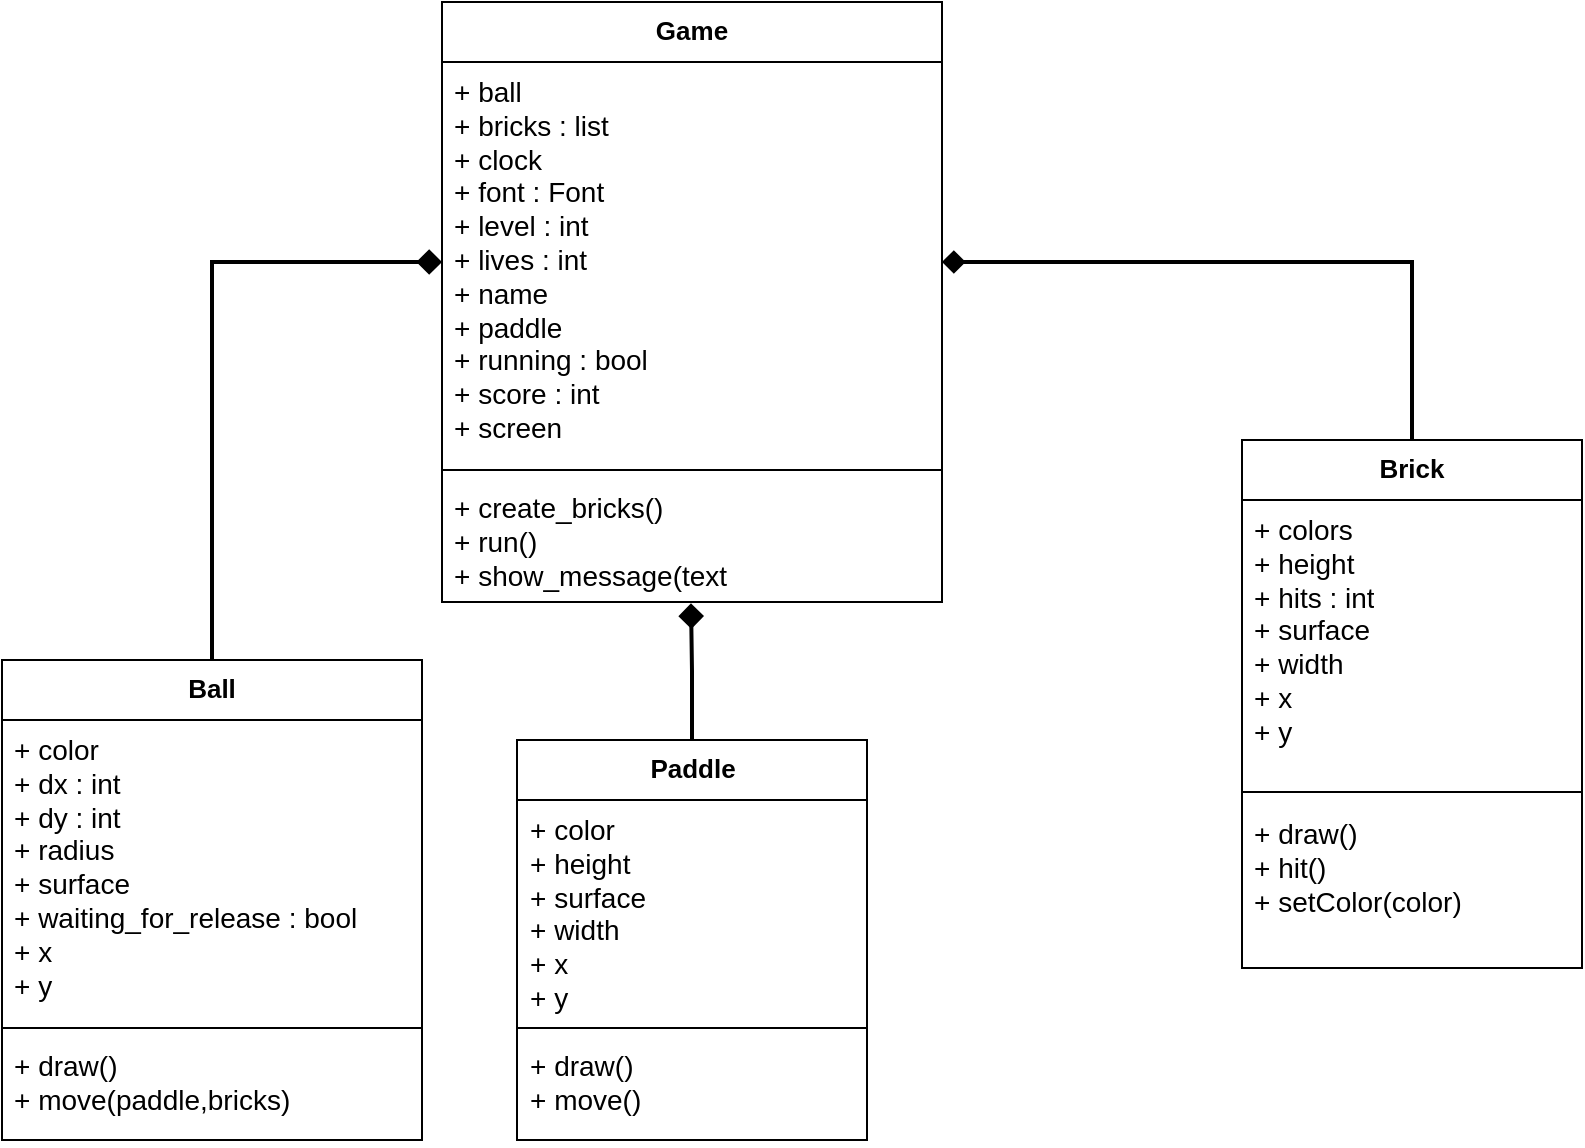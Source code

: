 <mxfile version="21.4.0" type="device">
  <diagram name="Page-1" id="hcDggqwB0up3Fmi_wkhy">
    <mxGraphModel dx="1502" dy="583" grid="1" gridSize="10" guides="1" tooltips="1" connect="1" arrows="1" fold="1" page="1" pageScale="1" pageWidth="850" pageHeight="1100" math="0" shadow="0">
      <root>
        <mxCell id="0" />
        <mxCell id="1" parent="0" />
        <mxCell id="Qyi4xQ92ZGfrsgzAQBRa-66" value="&lt;font style=&quot;font-size: 13px;&quot;&gt;Game&lt;/font&gt;" style="swimlane;fontStyle=1;align=center;verticalAlign=top;childLayout=stackLayout;horizontal=1;startSize=30;horizontalStack=0;resizeParent=1;resizeParentMax=0;resizeLast=0;collapsible=1;marginBottom=0;whiteSpace=wrap;html=1;" parent="1" vertex="1">
          <mxGeometry x="260" y="11" width="250" height="300" as="geometry" />
        </mxCell>
        <mxCell id="Qyi4xQ92ZGfrsgzAQBRa-67" value="&lt;font style=&quot;font-size: 14px;&quot;&gt;+ ball&lt;br&gt;+ bricks : list&lt;br&gt;+ clock&lt;br&gt;+ font : Font&lt;br&gt;+ level : int&lt;br&gt;+ lives : int&lt;br&gt;+ name&amp;nbsp;&lt;br&gt;+ paddle&lt;br&gt;+ running : bool&lt;br&gt;+ score : int&lt;br&gt;+ screen&lt;/font&gt;" style="text;strokeColor=none;fillColor=none;align=left;verticalAlign=top;spacingLeft=4;spacingRight=4;overflow=hidden;rotatable=0;points=[[0,0.5],[1,0.5]];portConstraint=eastwest;whiteSpace=wrap;html=1;" parent="Qyi4xQ92ZGfrsgzAQBRa-66" vertex="1">
          <mxGeometry y="30" width="250" height="200" as="geometry" />
        </mxCell>
        <mxCell id="Qyi4xQ92ZGfrsgzAQBRa-68" value="" style="line;strokeWidth=1;fillColor=none;align=left;verticalAlign=middle;spacingTop=-1;spacingLeft=3;spacingRight=3;rotatable=0;labelPosition=right;points=[];portConstraint=eastwest;strokeColor=inherit;" parent="Qyi4xQ92ZGfrsgzAQBRa-66" vertex="1">
          <mxGeometry y="230" width="250" height="8" as="geometry" />
        </mxCell>
        <mxCell id="Qyi4xQ92ZGfrsgzAQBRa-69" value="&lt;font style=&quot;font-size: 14px;&quot;&gt;+ create_bricks()&lt;br&gt;+ run()&lt;br&gt;+ show_message(text&lt;/font&gt;" style="text;strokeColor=none;fillColor=none;align=left;verticalAlign=top;spacingLeft=4;spacingRight=4;overflow=hidden;rotatable=0;points=[[0,0.5],[1,0.5]];portConstraint=eastwest;whiteSpace=wrap;html=1;" parent="Qyi4xQ92ZGfrsgzAQBRa-66" vertex="1">
          <mxGeometry y="238" width="250" height="62" as="geometry" />
        </mxCell>
        <mxCell id="QbuYzoA4HJAgJtOp8CeP-23" style="edgeStyle=orthogonalEdgeStyle;rounded=0;orthogonalLoop=1;jettySize=auto;html=1;exitX=0.5;exitY=0;exitDx=0;exitDy=0;entryX=0;entryY=0.5;entryDx=0;entryDy=0;targetPerimeterSpacing=2;sourcePerimeterSpacing=2;startSize=8;endSize=8;strokeWidth=2;endArrow=diamond;endFill=1;" parent="1" source="QbuYzoA4HJAgJtOp8CeP-1" target="Qyi4xQ92ZGfrsgzAQBRa-67" edge="1">
          <mxGeometry relative="1" as="geometry" />
        </mxCell>
        <mxCell id="QbuYzoA4HJAgJtOp8CeP-1" value="&lt;font style=&quot;font-size: 13px;&quot;&gt;Ball&lt;/font&gt;" style="swimlane;fontStyle=1;align=center;verticalAlign=top;childLayout=stackLayout;horizontal=1;startSize=30;horizontalStack=0;resizeParent=1;resizeParentMax=0;resizeLast=0;collapsible=1;marginBottom=0;whiteSpace=wrap;html=1;" parent="1" vertex="1">
          <mxGeometry x="40" y="340" width="210" height="240" as="geometry" />
        </mxCell>
        <mxCell id="QbuYzoA4HJAgJtOp8CeP-2" value="&lt;font style=&quot;font-size: 14px;&quot;&gt;+ color&lt;br&gt;+ dx : int&lt;br&gt;+ dy : int&lt;br&gt;+ radius&lt;br&gt;+ surface&lt;br&gt;+ waiting_for_release : bool&lt;br&gt;+ x&amp;nbsp;&lt;br&gt;+ y&lt;/font&gt;" style="text;strokeColor=none;fillColor=none;align=left;verticalAlign=top;spacingLeft=4;spacingRight=4;overflow=hidden;rotatable=0;points=[[0,0.5],[1,0.5]];portConstraint=eastwest;whiteSpace=wrap;html=1;" parent="QbuYzoA4HJAgJtOp8CeP-1" vertex="1">
          <mxGeometry y="30" width="210" height="150" as="geometry" />
        </mxCell>
        <mxCell id="QbuYzoA4HJAgJtOp8CeP-3" value="" style="line;strokeWidth=1;fillColor=none;align=left;verticalAlign=middle;spacingTop=-1;spacingLeft=3;spacingRight=3;rotatable=0;labelPosition=right;points=[];portConstraint=eastwest;strokeColor=inherit;" parent="QbuYzoA4HJAgJtOp8CeP-1" vertex="1">
          <mxGeometry y="180" width="210" height="8" as="geometry" />
        </mxCell>
        <mxCell id="QbuYzoA4HJAgJtOp8CeP-4" value="&lt;font style=&quot;font-size: 14px;&quot;&gt;+ draw()&lt;br&gt;+ move(paddle,bricks)&lt;/font&gt;" style="text;strokeColor=none;fillColor=none;align=left;verticalAlign=top;spacingLeft=4;spacingRight=4;overflow=hidden;rotatable=0;points=[[0,0.5],[1,0.5]];portConstraint=eastwest;whiteSpace=wrap;html=1;" parent="QbuYzoA4HJAgJtOp8CeP-1" vertex="1">
          <mxGeometry y="188" width="210" height="52" as="geometry" />
        </mxCell>
        <mxCell id="QbuYzoA4HJAgJtOp8CeP-22" style="edgeStyle=orthogonalEdgeStyle;rounded=0;orthogonalLoop=1;jettySize=auto;html=1;exitX=0.5;exitY=0;exitDx=0;exitDy=0;entryX=0.498;entryY=1.01;entryDx=0;entryDy=0;entryPerimeter=0;endArrow=diamond;endFill=1;endSize=8;startSize=8;targetPerimeterSpacing=1;strokeWidth=2;sourcePerimeterSpacing=1;" parent="1" source="QbuYzoA4HJAgJtOp8CeP-5" target="Qyi4xQ92ZGfrsgzAQBRa-69" edge="1">
          <mxGeometry relative="1" as="geometry" />
        </mxCell>
        <mxCell id="QbuYzoA4HJAgJtOp8CeP-5" value="&lt;font style=&quot;font-size: 13px;&quot;&gt;Paddle&lt;/font&gt;" style="swimlane;fontStyle=1;align=center;verticalAlign=top;childLayout=stackLayout;horizontal=1;startSize=30;horizontalStack=0;resizeParent=1;resizeParentMax=0;resizeLast=0;collapsible=1;marginBottom=0;whiteSpace=wrap;html=1;" parent="1" vertex="1">
          <mxGeometry x="297.5" y="380" width="175" height="200" as="geometry" />
        </mxCell>
        <mxCell id="QbuYzoA4HJAgJtOp8CeP-6" value="&lt;div style=&quot;font-size: 14px;&quot;&gt;&lt;span style=&quot;background-color: initial;&quot;&gt;&lt;font style=&quot;font-size: 14px;&quot;&gt;+ color&lt;/font&gt;&lt;/span&gt;&lt;/div&gt;&lt;font style=&quot;font-size: 14px;&quot;&gt;&lt;div style=&quot;&quot;&gt;&lt;span style=&quot;background-color: initial;&quot;&gt;+ height&lt;/span&gt;&lt;/div&gt;&lt;div style=&quot;&quot;&gt;&lt;span style=&quot;background-color: initial;&quot;&gt;+ surface&lt;/span&gt;&lt;/div&gt;&lt;div style=&quot;&quot;&gt;&lt;span style=&quot;background-color: initial;&quot;&gt;+ width&lt;/span&gt;&lt;/div&gt;&lt;div style=&quot;&quot;&gt;&lt;span style=&quot;background-color: initial;&quot;&gt;+ x&amp;nbsp;&lt;/span&gt;&lt;/div&gt;&lt;div style=&quot;&quot;&gt;&lt;span style=&quot;background-color: initial;&quot;&gt;+ y&lt;/span&gt;&lt;/div&gt;&lt;/font&gt;" style="text;strokeColor=none;fillColor=none;align=left;verticalAlign=top;spacingLeft=4;spacingRight=4;overflow=hidden;rotatable=0;points=[[0,0.5],[1,0.5]];portConstraint=eastwest;whiteSpace=wrap;html=1;" parent="QbuYzoA4HJAgJtOp8CeP-5" vertex="1">
          <mxGeometry y="30" width="175" height="110" as="geometry" />
        </mxCell>
        <mxCell id="QbuYzoA4HJAgJtOp8CeP-7" value="" style="line;strokeWidth=1;fillColor=none;align=left;verticalAlign=middle;spacingTop=-1;spacingLeft=3;spacingRight=3;rotatable=0;labelPosition=right;points=[];portConstraint=eastwest;strokeColor=inherit;" parent="QbuYzoA4HJAgJtOp8CeP-5" vertex="1">
          <mxGeometry y="140" width="175" height="8" as="geometry" />
        </mxCell>
        <mxCell id="QbuYzoA4HJAgJtOp8CeP-8" value="&lt;font style=&quot;font-size: 14px;&quot;&gt;+ draw()&lt;br&gt;+ move()&lt;/font&gt;" style="text;strokeColor=none;fillColor=none;align=left;verticalAlign=top;spacingLeft=4;spacingRight=4;overflow=hidden;rotatable=0;points=[[0,0.5],[1,0.5]];portConstraint=eastwest;whiteSpace=wrap;html=1;" parent="QbuYzoA4HJAgJtOp8CeP-5" vertex="1">
          <mxGeometry y="148" width="175" height="52" as="geometry" />
        </mxCell>
        <mxCell id="QbuYzoA4HJAgJtOp8CeP-21" style="edgeStyle=orthogonalEdgeStyle;rounded=0;orthogonalLoop=1;jettySize=auto;html=1;exitX=0.5;exitY=0;exitDx=0;exitDy=0;entryX=1;entryY=0.5;entryDx=0;entryDy=0;endArrow=diamond;endFill=1;endSize=7;startSize=7;sourcePerimeterSpacing=1;targetPerimeterSpacing=1;strokeWidth=2;" parent="1" source="QbuYzoA4HJAgJtOp8CeP-10" target="Qyi4xQ92ZGfrsgzAQBRa-67" edge="1">
          <mxGeometry relative="1" as="geometry" />
        </mxCell>
        <mxCell id="QbuYzoA4HJAgJtOp8CeP-10" value="&lt;font style=&quot;font-size: 13px;&quot;&gt;Brick&lt;/font&gt;" style="swimlane;fontStyle=1;align=center;verticalAlign=top;childLayout=stackLayout;horizontal=1;startSize=30;horizontalStack=0;resizeParent=1;resizeParentMax=0;resizeLast=0;collapsible=1;marginBottom=0;whiteSpace=wrap;html=1;" parent="1" vertex="1">
          <mxGeometry x="660" y="230" width="170" height="264" as="geometry" />
        </mxCell>
        <mxCell id="QbuYzoA4HJAgJtOp8CeP-11" value="&lt;font style=&quot;font-size: 14px;&quot;&gt;+ colors&amp;nbsp;&lt;br&gt;+ height&lt;br&gt;+ hits : int&lt;br&gt;+ surface&lt;br&gt;+ width&lt;br&gt;+ x&amp;nbsp;&lt;br&gt;+ y&lt;/font&gt;" style="text;strokeColor=none;fillColor=none;align=left;verticalAlign=top;spacingLeft=4;spacingRight=4;overflow=hidden;rotatable=0;points=[[0,0.5],[1,0.5]];portConstraint=eastwest;whiteSpace=wrap;html=1;" parent="QbuYzoA4HJAgJtOp8CeP-10" vertex="1">
          <mxGeometry y="30" width="170" height="140" as="geometry" />
        </mxCell>
        <mxCell id="QbuYzoA4HJAgJtOp8CeP-12" value="" style="line;strokeWidth=1;fillColor=none;align=left;verticalAlign=middle;spacingTop=-1;spacingLeft=3;spacingRight=3;rotatable=0;labelPosition=right;points=[];portConstraint=eastwest;strokeColor=inherit;" parent="QbuYzoA4HJAgJtOp8CeP-10" vertex="1">
          <mxGeometry y="170" width="170" height="12" as="geometry" />
        </mxCell>
        <mxCell id="QbuYzoA4HJAgJtOp8CeP-13" value="&lt;font style=&quot;font-size: 14px;&quot;&gt;+ draw()&lt;br&gt;+ hit()&lt;br&gt;+ setColor(color)&lt;/font&gt;" style="text;strokeColor=none;fillColor=none;align=left;verticalAlign=top;spacingLeft=4;spacingRight=4;overflow=hidden;rotatable=0;points=[[0,0.5],[1,0.5]];portConstraint=eastwest;whiteSpace=wrap;html=1;" parent="QbuYzoA4HJAgJtOp8CeP-10" vertex="1">
          <mxGeometry y="182" width="170" height="82" as="geometry" />
        </mxCell>
      </root>
    </mxGraphModel>
  </diagram>
</mxfile>
